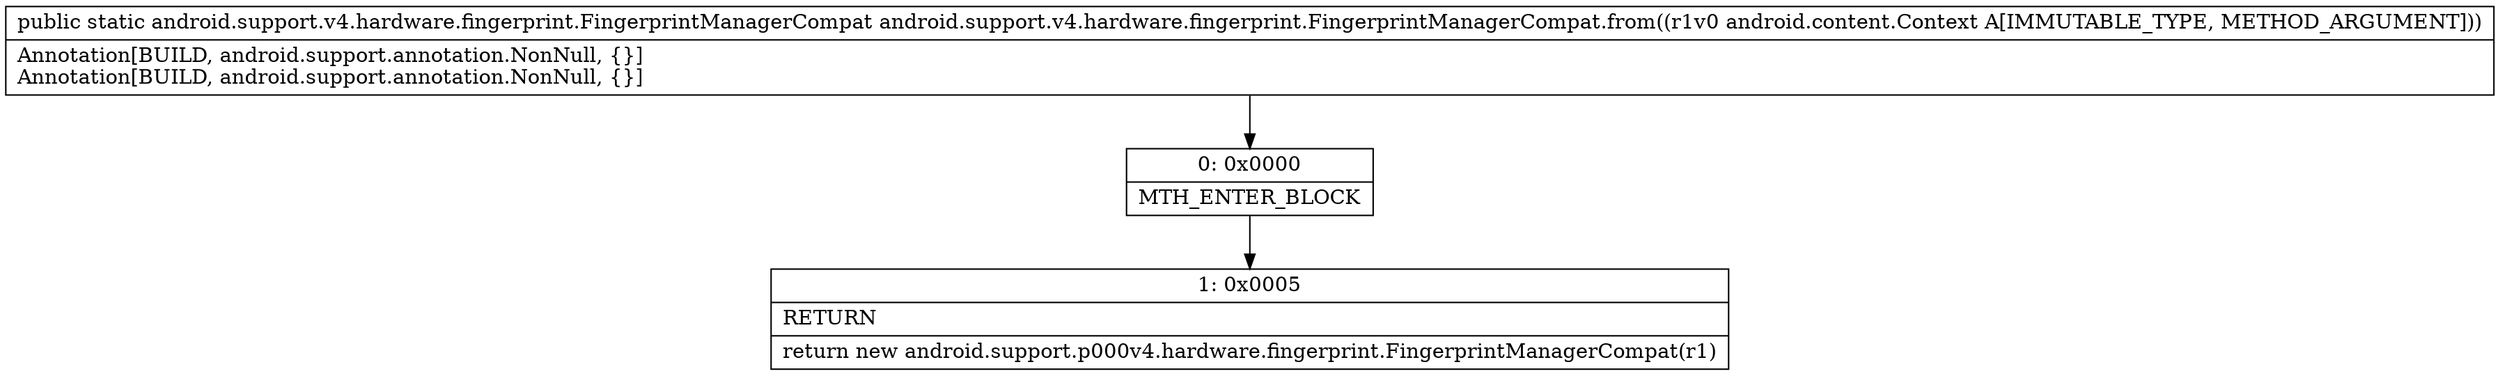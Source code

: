 digraph "CFG forandroid.support.v4.hardware.fingerprint.FingerprintManagerCompat.from(Landroid\/content\/Context;)Landroid\/support\/v4\/hardware\/fingerprint\/FingerprintManagerCompat;" {
Node_0 [shape=record,label="{0\:\ 0x0000|MTH_ENTER_BLOCK\l}"];
Node_1 [shape=record,label="{1\:\ 0x0005|RETURN\l|return new android.support.p000v4.hardware.fingerprint.FingerprintManagerCompat(r1)\l}"];
MethodNode[shape=record,label="{public static android.support.v4.hardware.fingerprint.FingerprintManagerCompat android.support.v4.hardware.fingerprint.FingerprintManagerCompat.from((r1v0 android.content.Context A[IMMUTABLE_TYPE, METHOD_ARGUMENT]))  | Annotation[BUILD, android.support.annotation.NonNull, \{\}]\lAnnotation[BUILD, android.support.annotation.NonNull, \{\}]\l}"];
MethodNode -> Node_0;
Node_0 -> Node_1;
}

